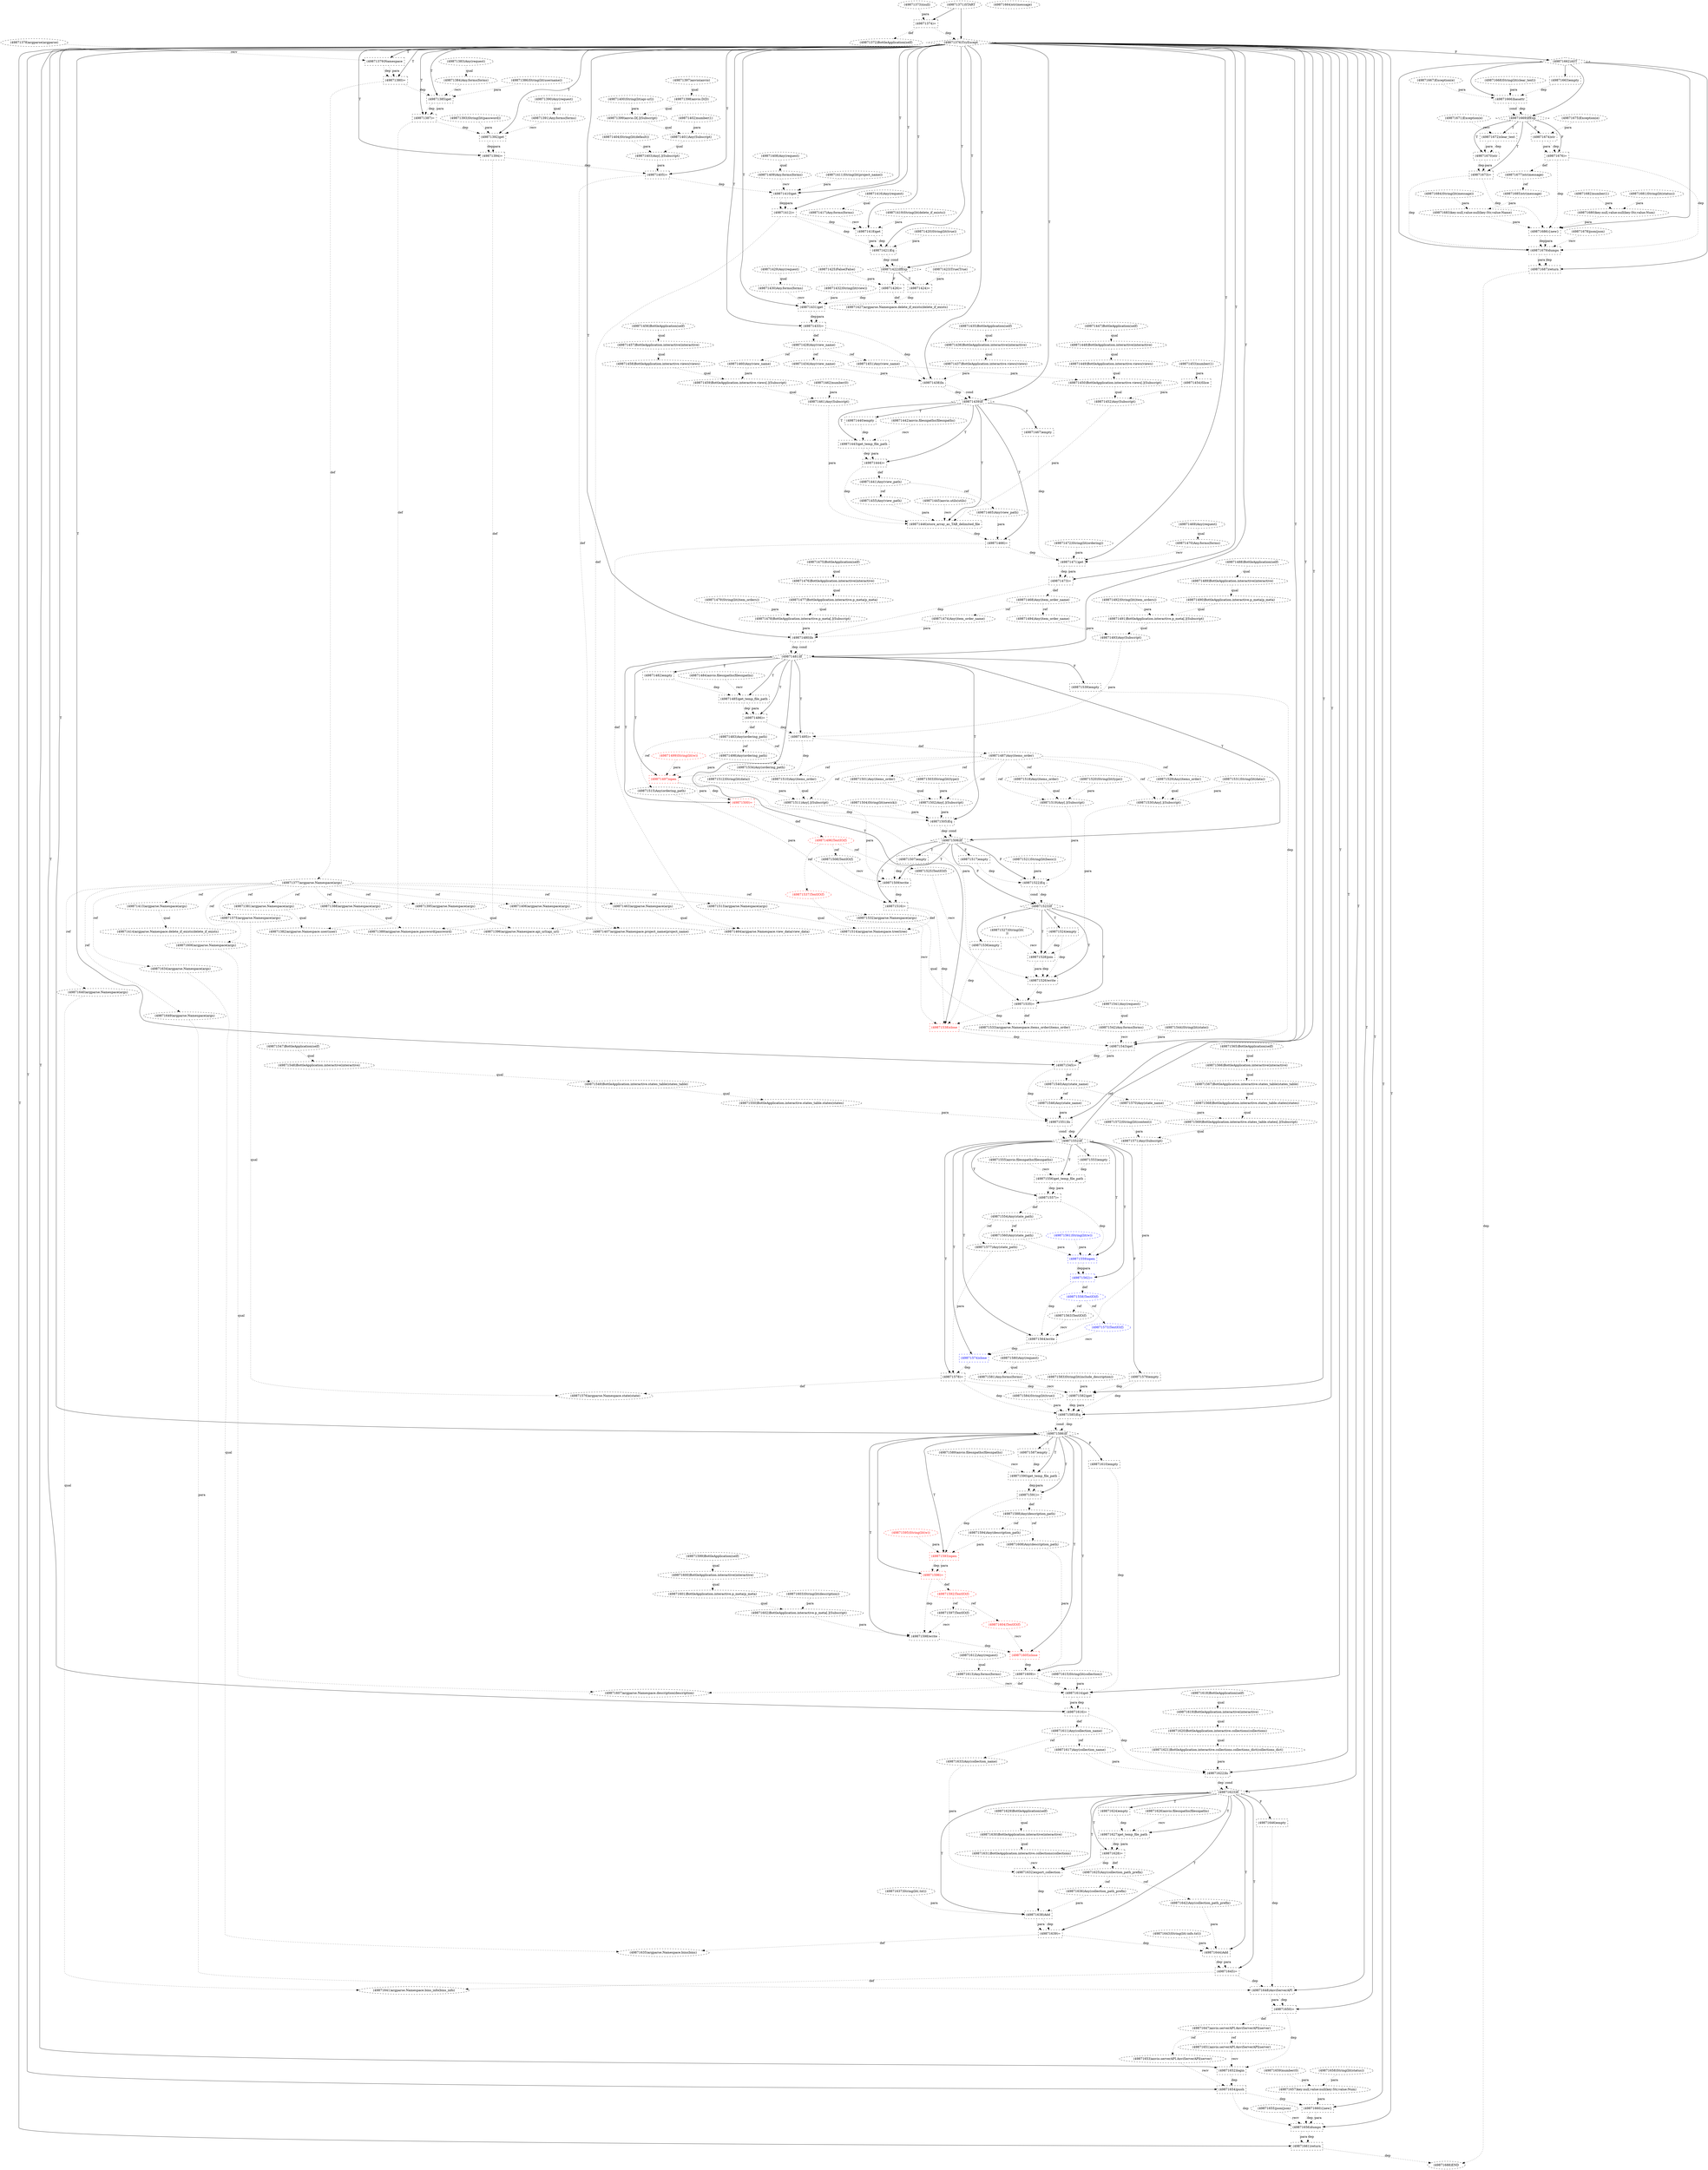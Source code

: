 digraph G {
1 [label="(49871549)BottleApplication.interactive.states_table(states_table)" shape=ellipse style=dashed]
2 [label="(49871556)get_temp_file_path" shape=box style=dashed]
3 [label="(49871573)TextIO(f)" shape=ellipse style=dashed color=blue fontcolor=blue]
4 [label="(49871400)String(lit(api-url))" shape=ellipse style=dashed]
5 [label="(49871588)Any(description_path)" shape=ellipse style=dashed]
6 [label="(49871402)number(1)" shape=ellipse style=dashed]
7 [label="(49871410)get" shape=box style=dashed]
8 [label="(49871525)TextIO(f)" shape=ellipse style=dashed]
9 [label="(49871603)String(lit(description))" shape=ellipse style=dashed]
10 [label="(49871569)BottleApplication.interactive.states_table.states[.](Subscript)" shape=ellipse style=dashed]
11 [label="(49871664)str(message)" shape=ellipse style=dashed]
12 [label="(49871575)argparse.Namespace(args)" shape=ellipse style=dashed]
13 [label="(49871599)BottleApplication(self)" shape=ellipse style=dashed]
14 [label="(49871450)BottleApplication.interactive.views[.](Subscript)" shape=ellipse style=dashed]
15 [label="(49871657)key:null,value:null(key:Str,value:Num)" shape=ellipse style=dashed]
16 [label="(49871606)argparse.Namespace(args)" shape=ellipse style=dashed]
17 [label="(49871397)anvio(anvio)" shape=ellipse style=dashed]
18 [label="(49871446)store_array_as_TAB_delimited_file" shape=box style=dashed]
19 [label="(49871526)write" shape=box style=dashed]
20 [label="(49871419)String(lit(delete_if_exists))" shape=ellipse style=dashed]
21 [label="(49871477)BottleApplication.interactive.p_meta(p_meta)" shape=ellipse style=dashed]
22 [label="(49871625)Any(collection_path_prefix)" shape=ellipse style=dashed]
23 [label="(49871386)String(lit(username))" shape=ellipse style=dashed]
24 [label="(49871576)argparse.Namespace.state(state)" shape=ellipse style=dashed]
25 [label="(49871684)String(lit(message))" shape=ellipse style=dashed]
26 [label="(49871387)=" shape=box style=dashed]
27 [label="(49871377)argparse.Namespace(args)" shape=ellipse style=dashed]
28 [label="(49871435)BottleApplication(self)" shape=ellipse style=dashed]
29 [label="(49871578)=" shape=box style=dashed]
30 [label="(49871613)Any.forms(forms)" shape=ellipse style=dashed]
31 [label="(49871636)Any(collection_path_prefix)" shape=ellipse style=dashed]
32 [label="(49871567)BottleApplication.interactive.states_table(states_table)" shape=ellipse style=dashed]
33 [label="(49871560)Any(state_path)" shape=ellipse style=dashed]
34 [label="(49871688)END" style=dashed]
35 [label="(49871548)BottleApplication.interactive(interactive)" shape=ellipse style=dashed]
36 [label="(49871383)Any(request)" shape=ellipse style=dashed]
37 [label="(49871638)Add" shape=box style=dashed]
38 [label="(49871559)open" shape=box style=dashed color=blue fontcolor=blue]
39 [label="(49871595)String(lit(w))" shape=ellipse style=dashed color=red fontcolor=red]
40 [label="(49871384)Any.forms(forms)" shape=ellipse style=dashed]
41 [label="(49871452)Any(Subscript)" shape=ellipse style=dashed]
42 [label="(49871656)dumps" shape=box style=dashed]
43 [label="(49871564)write" shape=box style=dashed]
44 [label="(49871621)BottleApplication.interactive.collections.collections_dict(collections_dict)" shape=ellipse style=dashed]
45 [label="(49871626)anvio.filesnpaths(filesnpaths)" shape=ellipse style=dashed]
46 [label="(49871460)Any(view_name)" shape=ellipse style=dashed]
47 [label="(49871497)open" shape=box style=dashed color=red fontcolor=red]
48 [label="(49871543)get" shape=box style=dashed]
49 [label="(49871517)empty" shape=box style=dashed]
50 [label="(49871583)String(lit(include_description))" shape=ellipse style=dashed]
51 [label="(49871687)return" shape=box style=dashed]
52 [label="(49871424)=" shape=box style=dashed]
53 [label="(49871493)Any(Subscript)" shape=ellipse style=dashed]
54 [label="(49871439)If" shape=diamond style=dashed]
55 [label="(49871529)Any(items_order)" shape=ellipse style=dashed]
56 [label="(49871466)=" shape=box style=dashed]
57 [label="(49871520)String(lit(type))" shape=ellipse style=dashed]
58 [label="(49871633)Any(collection_name)" shape=ellipse style=dashed]
59 [label="(49871607)argparse.Namespace.description(description)" shape=ellipse style=dashed]
60 [label="(49871433)=" shape=box style=dashed]
61 [label="(49871485)get_temp_file_path" shape=box style=dashed]
62 [label="(49871642)Any(collection_path_prefix)" shape=ellipse style=dashed]
63 [label="(49871514)argparse.Namespace.tree(tree)" shape=ellipse style=dashed]
64 [label="(49871652)login" shape=box style=dashed]
65 [label="(49871401)Any(Subscript)" shape=ellipse style=dashed]
66 [label="(49871437)BottleApplication.interactive.views(views)" shape=ellipse style=dashed]
67 [label="(49871445)anvio.utils(utils)" shape=ellipse style=dashed]
68 [label="(49871388)argparse.Namespace(args)" shape=ellipse style=dashed]
69 [label="(49871521)String(lit(basic))" shape=ellipse style=dashed]
70 [label="(49871389)argparse.Namespace.password(password)" shape=ellipse style=dashed]
71 [label="(49871449)BottleApplication.interactive.views(views)" shape=ellipse style=dashed]
72 [label="(49871404)String(lit(default))" shape=ellipse style=dashed]
73 [label="(49871666)hasattr" shape=box style=dashed]
74 [label="(49871673)=" shape=box style=dashed]
75 [label="(49871541)Any(request)" shape=ellipse style=dashed]
76 [label="(49871676)=" shape=box style=dashed]
77 [label="(49871632)export_collection" shape=box style=dashed]
78 [label="(49871486)=" shape=box style=dashed]
79 [label="(49871483)Any(ordering_path)" shape=ellipse style=dashed]
80 [label="(49871570)Any(state_name)" shape=ellipse style=dashed]
81 [label="(49871600)BottleApplication.interactive(interactive)" shape=ellipse style=dashed]
82 [label="(49871577)Any(state_path)" shape=ellipse style=dashed]
83 [label="(49871456)BottleApplication(self)" shape=ellipse style=dashed]
84 [label="(49871503)String(lit(type))" shape=ellipse style=dashed]
85 [label="(49871637)String(lit(.txt))" shape=ellipse style=dashed]
86 [label="(49871475)BottleApplication(self)" shape=ellipse style=dashed]
87 [label="(49871478)BottleApplication.interactive.p_meta[.](Subscript)" shape=ellipse style=dashed]
88 [label="(49871610)empty" shape=box style=dashed]
89 [label="(49871647)anvio.serverAPI.AnviServerAPI(server)" shape=ellipse style=dashed]
90 [label="(49871624)empty" shape=box style=dashed]
91 [label="(49871506)If" shape=diamond style=dashed]
92 [label="(49871685)str(message)" shape=ellipse style=dashed]
93 [label="(49871434)Any(view_name)" shape=ellipse style=dashed]
94 [label="(49871571)Any(Subscript)" shape=ellipse style=dashed]
95 [label="(49871426)=" shape=box style=dashed]
96 [label="(49871653)anvio.serverAPI.AnviServerAPI(server)" shape=ellipse style=dashed]
97 [label="(49871502)Any[.](Subscript)" shape=ellipse style=dashed]
98 [label="(49871623)If" shape=diamond style=dashed]
99 [label="(49871436)BottleApplication.interactive(interactive)" shape=ellipse style=dashed]
100 [label="(49871504)String(lit(newick))" shape=ellipse style=dashed]
101 [label="(49871557)=" shape=box style=dashed]
102 [label="(49871385)get" shape=box style=dashed]
103 [label="(49871654)push" shape=box style=dashed]
104 [label="(49871561)String(lit(w))" shape=ellipse style=dashed color=blue fontcolor=blue]
105 [label="(49871643)String(lit(-info.txt))" shape=ellipse style=dashed]
106 [label="(49871420)String(lit(true))" shape=ellipse style=dashed]
107 [label="(49871562)=" shape=box style=dashed color=blue fontcolor=blue]
108 [label="(49871598)write" shape=box style=dashed]
109 [label="(49871412)=" shape=box style=dashed]
110 [label="(49871398)anvio.D(D)" shape=ellipse style=dashed]
111 [label="(49871622)In" shape=box style=dashed]
112 [label="(49871453)number(1)" shape=ellipse style=dashed]
113 [label="(49871407)argparse.Namespace.project_name(project_name)" shape=ellipse style=dashed]
114 [label="(49871425)False(False)" shape=ellipse style=dashed]
115 [label="(49871472)String(lit(ordering))" shape=ellipse style=dashed]
116 [label="(49871394)=" shape=box style=dashed]
117 [label="(49871470)Any.forms(forms)" shape=ellipse style=dashed]
118 [label="(49871592)TextIO(f)" shape=ellipse style=dashed color=red fontcolor=red]
119 [label="(49871471)get" shape=box style=dashed]
120 [label="(49871655)json(json)" shape=ellipse style=dashed]
121 [label="(49871465)Any(view_path)" shape=ellipse style=dashed]
122 [label="(49871566)BottleApplication.interactive(interactive)" shape=ellipse style=dashed]
123 [label="(49871568)BottleApplication.interactive.states_table.states(states)" shape=ellipse style=dashed]
124 [label="(49871481)If" shape=diamond style=dashed]
125 [label="(49871484)anvio.filesnpaths(filesnpaths)" shape=ellipse style=dashed]
126 [label="(49871581)Any.forms(forms)" shape=ellipse style=dashed]
127 [label="(49871646)empty" shape=box style=dashed]
128 [label="(49871429)Any(request)" shape=ellipse style=dashed]
129 [label="(49871601)BottleApplication.interactive.p_meta(p_meta)" shape=ellipse style=dashed]
130 [label="(49871430)Any.forms(forms)" shape=ellipse style=dashed]
131 [label="(49871528)join" shape=box style=dashed]
132 [label="(49871408)Any(request)" shape=ellipse style=dashed]
133 [label="(49871488)BottleApplication(self)" shape=ellipse style=dashed]
134 [label="(49871457)BottleApplication.interactive(interactive)" shape=ellipse style=dashed]
135 [label="(49871551)In" shape=box style=dashed]
136 [label="(49871597)TextIO(f)" shape=ellipse style=dashed]
137 [label="(49871391)Any.forms(forms)" shape=ellipse style=dashed]
138 [label="(49871489)BottleApplication.interactive(interactive)" shape=ellipse style=dashed]
139 [label="(49871508)TextIO(f)" shape=ellipse style=dashed]
140 [label="(49871584)String(lit(true))" shape=ellipse style=dashed]
141 [label="(49871390)Any(request)" shape=ellipse style=dashed]
142 [label="(49871651)anvio.serverAPI.AnviServerAPI(server)" shape=ellipse style=dashed]
143 [label="(49871558)TextIO(f)" shape=ellipse style=dashed color=blue fontcolor=blue]
144 [label="(49871403)Any[.](Subscript)" shape=ellipse style=dashed]
145 [label="(49871661)return" shape=box style=dashed]
146 [label="(49871616)=" shape=box style=dashed]
147 [label="(49871509)write" shape=box style=dashed]
148 [label="(49871409)Any.forms(forms)" shape=ellipse style=dashed]
149 [label="(49871444)=" shape=box style=dashed]
150 [label="(49871447)BottleApplication(self)" shape=ellipse style=dashed]
151 [label="(49871494)Any(item_order_name)" shape=ellipse style=dashed]
152 [label="(49871496)TextIO(f)" shape=ellipse style=dashed color=red fontcolor=red]
153 [label="(49871683)key:null,value:null(key:Str,value:Name)" shape=ellipse style=dashed]
154 [label="(49871468)Any(item_order_name)" shape=ellipse style=dashed]
155 [label="(49871640)argparse.Namespace(args)" shape=ellipse style=dashed]
156 [label="(49871615)String(lit(collection))" shape=ellipse style=dashed]
157 [label="(49871476)BottleApplication.interactive(interactive)" shape=ellipse style=dashed]
158 [label="(49871635)argparse.Namespace.bins(bins)" shape=ellipse style=dashed]
159 [label="(49871431)get" shape=box style=dashed]
160 [label="(49871498)Any(ordering_path)" shape=ellipse style=dashed]
161 [label="(49871671)Exception(e)" shape=ellipse style=dashed]
162 [label="(49871423)True(True)" shape=ellipse style=dashed]
163 [label="(49871672)clear_text" shape=box style=dashed]
164 [label="(49871586)If" shape=diamond style=dashed]
165 [label="(49871619)BottleApplication.interactive(interactive)" shape=ellipse style=dashed]
166 [label="(49871582)get" shape=box style=dashed]
167 [label="(49871579)empty" shape=box style=dashed]
168 [label="(49871668)String(lit(clear_text))" shape=ellipse style=dashed]
169 [label="(49871627)get_temp_file_path" shape=box style=dashed]
170 [label="(49871414)argparse.Namespace.delete_if_exists(delete_if_exists)" shape=ellipse style=dashed]
171 [label="(49871534)Any(ordering_path)" shape=ellipse style=dashed]
172 [label="(49871451)Any(view_name)" shape=ellipse style=dashed]
173 [label="(49871554)Any(state_path)" shape=ellipse style=dashed]
174 [label="(49871418)get" shape=box style=dashed]
175 [label="(49871480)In" shape=box style=dashed]
176 [label="(49871461)Any(Subscript)" shape=ellipse style=dashed]
177 [label="(49871608)Any(description_path)" shape=ellipse style=dashed]
178 [label="(49871580)Any(request)" shape=ellipse style=dashed]
179 [label="(49871518)Any(items_order)" shape=ellipse style=dashed]
180 [label="(49871428)Any(view_name)" shape=ellipse style=dashed]
181 [label="(49871482)empty" shape=box style=dashed]
182 [label="(49871670)str" shape=box style=dashed]
183 [label="(49871474)Any(item_order_name)" shape=ellipse style=dashed]
184 [label="(49871641)argparse.Namespace.bins_info(bins_info)" shape=ellipse style=dashed]
185 [label="(49871396)argparse.Namespace.api_url(api_url)" shape=ellipse style=dashed]
186 [label="(49871427)argparse.Namespace.delete_if_exists(delete_if_exists)" shape=ellipse style=dashed]
187 [label="(49871605)close" shape=box style=dashed color=red fontcolor=red]
188 [label="(49871658)String(lit(status))" shape=ellipse style=dashed]
189 [label="(49871612)Any(request)" shape=ellipse style=dashed]
190 [label="(49871614)get" shape=box style=dashed]
191 [label="(49871677)str(message)" shape=ellipse style=dashed]
192 [label="(49871648)AnviServerAPI" shape=box style=dashed]
193 [label="(49871587)empty" shape=box style=dashed]
194 [label="(49871617)Any(collection_name)" shape=ellipse style=dashed]
195 [label="(49871406)argparse.Namespace(args)" shape=ellipse style=dashed]
196 [label="(49871395)argparse.Namespace(args)" shape=ellipse style=dashed]
197 [label="(49871565)BottleApplication(self)" shape=ellipse style=dashed]
198 [label="(49871455)Any(view_path)" shape=ellipse style=dashed]
199 [label="(49871531)String(lit(data))" shape=ellipse style=dashed]
200 [label="(49871532)argparse.Namespace(args)" shape=ellipse style=dashed]
201 [label="(49871411)String(lit(project_name))" shape=ellipse style=dashed]
202 [label="(49871443)get_temp_file_path" shape=box style=dashed]
203 [label="(49871593)open" shape=box style=dashed color=red fontcolor=red]
204 [label="(49871458)BottleApplication.interactive.views(views)" shape=ellipse style=dashed]
205 [label="(49871417)Any.forms(forms)" shape=ellipse style=dashed]
206 [label="(49871650)=" shape=box style=dashed]
207 [label="(49871469)Any(request)" shape=ellipse style=dashed]
208 [label="(49871511)Any[.](Subscript)" shape=ellipse style=dashed]
209 [label="(49871630)BottleApplication.interactive(interactive)" shape=ellipse style=dashed]
210 [label="(49871382)argparse.Namespace.user(user)" shape=ellipse style=dashed]
211 [label="(49871512)String(lit(data))" shape=ellipse style=dashed]
212 [label="(49871589)anvio.filesnpaths(filesnpaths)" shape=ellipse style=dashed]
213 [label="(49871381)argparse.Namespace(args)" shape=ellipse style=dashed]
214 [label="(49871374)=" shape=box style=dashed]
215 [label="(49871649)argparse.Namespace(args)" shape=ellipse style=dashed]
216 [label="(49871464)argparse.Namespace.view_data(view_data)" shape=ellipse style=dashed]
217 [label="(49871572)String(lit(content))" shape=ellipse style=dashed]
218 [label="(49871634)argparse.Namespace(args)" shape=ellipse style=dashed]
219 [label="(49871422)IfExp" shape=diamond style=dashed]
220 [label="(49871662)AST" shape=diamond style=dashed]
221 [label="(49871620)BottleApplication.interactive.collections(collections)" shape=ellipse style=dashed]
222 [label="(49871639)=" shape=box style=dashed]
223 [label="(49871596)=" shape=box style=dashed color=red fontcolor=red]
224 [label="(49871544)String(lit(state))" shape=ellipse style=dashed]
225 [label="(49871537)TextIO(f)" shape=ellipse style=dashed color=red fontcolor=red]
226 [label="(49871378)argparse(argparse)" shape=ellipse style=dashed]
227 [label="(49871491)BottleApplication.interactive.p_meta[.](Subscript)" shape=ellipse style=dashed]
228 [label="(49871680)key:null,value:null(key:Str,value:Num)" shape=ellipse style=dashed]
229 [label="(49871659)number(0)" shape=ellipse style=dashed]
230 [label="(49871553)empty" shape=box style=dashed]
231 [label="(49871522)Eq" shape=box style=dashed]
232 [label="(49871530)Any[.](Subscript)" shape=ellipse style=dashed]
233 [label="(49871631)BottleApplication.interactive.collections(collections)" shape=ellipse style=dashed]
234 [label="(49871416)Any(request)" shape=ellipse style=dashed]
235 [label="(49871674)str" shape=box style=dashed]
236 [label="(49871438)In" shape=box style=dashed]
237 [label="(49871590)get_temp_file_path" shape=box style=dashed]
238 [label="(49871552)If" shape=diamond style=dashed]
239 [label="(49871669)IfExp" shape=diamond style=dashed]
240 [label="(49871679)dumps" shape=box style=dashed]
241 [label="(49871536)empty" shape=box style=dashed]
242 [label="(49871550)BottleApplication.interactive.states_table.states(states)" shape=ellipse style=dashed]
243 [label="(49871507)empty" shape=box style=dashed]
244 [label="(49871542)Any.forms(forms)" shape=ellipse style=dashed]
245 [label="(49871618)BottleApplication(self)" shape=ellipse style=dashed]
246 [label="(49871681)String(lit(status))" shape=ellipse style=dashed]
247 [label="(49871519)Any[.](Subscript)" shape=ellipse style=dashed]
248 [label="(49871513)argparse.Namespace(args)" shape=ellipse style=dashed]
249 [label="(49871602)BottleApplication.interactive.p_meta[.](Subscript)" shape=ellipse style=dashed]
250 [label="(49871442)anvio.filesnpaths(filesnpaths)" shape=ellipse style=dashed]
251 [label="(49871441)Any(view_path)" shape=ellipse style=dashed]
252 [label="(49871609)=" shape=box style=dashed]
253 [label="(49871538)close" shape=box style=dashed color=red fontcolor=red]
254 [label="(49871492)String(lit(item_orders))" shape=ellipse style=dashed]
255 [label="(49871644)Add" shape=box style=dashed]
256 [label="(49871373)(null)" shape=ellipse style=dashed]
257 [label="(49871405)=" shape=box style=dashed]
258 [label="(49871629)BottleApplication(self)" shape=ellipse style=dashed]
259 [label="(49871527)String(lit(
))" shape=ellipse style=dashed]
260 [label="(49871495)=" shape=box style=dashed]
261 [label="(49871448)BottleApplication.interactive(interactive)" shape=ellipse style=dashed]
262 [label="(49871660){new}" shape=box style=dashed]
263 [label="(49871667)Exception(e)" shape=ellipse style=dashed]
264 [label="(49871533)argparse.Namespace.items_order(items_order)" shape=ellipse style=dashed]
265 [label="(49871547)BottleApplication(self)" shape=ellipse style=dashed]
266 [label="(49871372)BottleApplication(self)" shape=ellipse style=dashed]
267 [label="(49871399)anvio.D[.](Subscript)" shape=ellipse style=dashed]
268 [label="(49871376)TryExcept" shape=diamond style=dashed]
269 [label="(49871392)get" shape=box style=dashed]
270 [label="(49871479)String(lit(item_orders))" shape=ellipse style=dashed]
271 [label="(49871393)String(lit(password))" shape=ellipse style=dashed]
272 [label="(49871413)argparse.Namespace(args)" shape=ellipse style=dashed]
273 [label="(49871467)empty" shape=box style=dashed]
274 [label="(49871682)number(1)" shape=ellipse style=dashed]
275 [label="(49871515)Any(ordering_path)" shape=ellipse style=dashed]
276 [label="(49871379)Namespace" shape=box style=dashed]
277 [label="(49871462)number(0)" shape=ellipse style=dashed]
278 [label="(49871371)START" style=dashed]
279 [label="(49871432)String(lit(view))" shape=ellipse style=dashed]
280 [label="(49871490)BottleApplication.interactive.p_meta(p_meta)" shape=ellipse style=dashed]
281 [label="(49871524)empty" shape=box style=dashed]
282 [label="(49871539)empty" shape=box style=dashed]
283 [label="(49871594)Any(description_path)" shape=ellipse style=dashed]
284 [label="(49871459)BottleApplication.interactive.views[.](Subscript)" shape=ellipse style=dashed]
285 [label="(49871463)argparse.Namespace(args)" shape=ellipse style=dashed]
286 [label="(49871440)empty" shape=box style=dashed]
287 [label="(49871574)close" shape=box style=dashed color=blue fontcolor=blue]
288 [label="(49871663)empty" shape=box style=dashed]
289 [label="(49871540)Any(state_name)" shape=ellipse style=dashed]
290 [label="(49871516)=" shape=box style=dashed]
291 [label="(49871546)Any(state_name)" shape=ellipse style=dashed]
292 [label="(49871563)TextIO(f)" shape=ellipse style=dashed]
293 [label="(49871545)=" shape=box style=dashed]
294 [label="(49871604)TextIO(f)" shape=ellipse style=dashed color=red fontcolor=red]
295 [label="(49871487)Any(items_order)" shape=ellipse style=dashed]
296 [label="(49871686){new}" shape=box style=dashed]
297 [label="(49871678)json(json)" shape=ellipse style=dashed]
298 [label="(49871675)Exception(e)" shape=ellipse style=dashed]
299 [label="(49871380)=" shape=box style=dashed]
300 [label="(49871611)Any(collection_name)" shape=ellipse style=dashed]
301 [label="(49871628)=" shape=box style=dashed]
302 [label="(49871505)Eq" shape=box style=dashed]
303 [label="(49871421)Eq" shape=box style=dashed]
304 [label="(49871535)=" shape=box style=dashed]
305 [label="(49871501)Any(items_order)" shape=ellipse style=dashed]
306 [label="(49871500)=" shape=box style=dashed color=red fontcolor=red]
307 [label="(49871499)String(lit(w))" shape=ellipse style=dashed color=red fontcolor=red]
308 [label="(49871585)Eq" shape=box style=dashed]
309 [label="(49871473)=" shape=box style=dashed]
310 [label="(49871523)If" shape=diamond style=dashed]
311 [label="(49871591)=" shape=box style=dashed]
312 [label="(49871555)anvio.filesnpaths(filesnpaths)" shape=ellipse style=dashed]
313 [label="(49871645)=" shape=box style=dashed]
314 [label="(49871454)Slice" shape=box style=dashed]
315 [label="(49871510)Any(items_order)" shape=ellipse style=dashed]
35 -> 1 [label="qual" style=dotted];
238 -> 2 [label="T"];
312 -> 2 [label="recv" style=dotted];
230 -> 2 [label="dep" style=dotted];
143 -> 3 [label="ref" style=dotted];
311 -> 5 [label="def" style=dotted];
268 -> 7 [label="T"];
148 -> 7 [label="recv" style=dotted];
201 -> 7 [label="para" style=dotted];
257 -> 7 [label="dep" style=dotted];
152 -> 8 [label="ref" style=dotted];
123 -> 10 [label="qual" style=dotted];
80 -> 10 [label="para" style=dotted];
27 -> 12 [label="ref" style=dotted];
71 -> 14 [label="qual" style=dotted];
172 -> 14 [label="para" style=dotted];
188 -> 15 [label="para" style=dotted];
229 -> 15 [label="para" style=dotted];
27 -> 16 [label="ref" style=dotted];
54 -> 18 [label="T"];
67 -> 18 [label="recv" style=dotted];
41 -> 18 [label="para" style=dotted];
198 -> 18 [label="para" style=dotted];
176 -> 18 [label="para" style=dotted];
149 -> 18 [label="dep" style=dotted];
310 -> 19 [label="T"];
8 -> 19 [label="recv" style=dotted];
131 -> 19 [label="dep" style=dotted];
131 -> 19 [label="para" style=dotted];
281 -> 19 [label="dep" style=dotted];
157 -> 21 [label="qual" style=dotted];
301 -> 22 [label="def" style=dotted];
12 -> 24 [label="qual" style=dotted];
29 -> 24 [label="def" style=dotted];
268 -> 26 [label="T"];
102 -> 26 [label="dep" style=dotted];
102 -> 26 [label="para" style=dotted];
299 -> 27 [label="def" style=dotted];
238 -> 29 [label="T"];
82 -> 29 [label="para" style=dotted];
287 -> 29 [label="dep" style=dotted];
189 -> 30 [label="qual" style=dotted];
22 -> 31 [label="ref" style=dotted];
122 -> 32 [label="qual" style=dotted];
173 -> 33 [label="ref" style=dotted];
51 -> 34 [label="dep" style=dotted];
145 -> 34 [label="dep" style=dotted];
265 -> 35 [label="qual" style=dotted];
98 -> 37 [label="T"];
31 -> 37 [label="para" style=dotted];
85 -> 37 [label="para" style=dotted];
77 -> 37 [label="dep" style=dotted];
238 -> 38 [label="T"];
33 -> 38 [label="para" style=dotted];
104 -> 38 [label="para" style=dotted];
101 -> 38 [label="dep" style=dotted];
36 -> 40 [label="qual" style=dotted];
14 -> 41 [label="qual" style=dotted];
314 -> 41 [label="para" style=dotted];
268 -> 42 [label="T"];
120 -> 42 [label="recv" style=dotted];
262 -> 42 [label="dep" style=dotted];
262 -> 42 [label="para" style=dotted];
103 -> 42 [label="dep" style=dotted];
238 -> 43 [label="T"];
292 -> 43 [label="recv" style=dotted];
94 -> 43 [label="para" style=dotted];
107 -> 43 [label="dep" style=dotted];
221 -> 44 [label="qual" style=dotted];
180 -> 46 [label="ref" style=dotted];
124 -> 47 [label="T"];
160 -> 47 [label="para" style=dotted];
307 -> 47 [label="para" style=dotted];
260 -> 47 [label="dep" style=dotted];
268 -> 48 [label="T"];
244 -> 48 [label="recv" style=dotted];
224 -> 48 [label="para" style=dotted];
282 -> 48 [label="dep" style=dotted];
253 -> 48 [label="dep" style=dotted];
91 -> 49 [label="F"];
220 -> 51 [label="" style=solid];
240 -> 51 [label="dep" style=dotted];
240 -> 51 [label="para" style=dotted];
219 -> 52 [label="T"];
162 -> 52 [label="para" style=dotted];
227 -> 53 [label="qual" style=dotted];
151 -> 53 [label="para" style=dotted];
268 -> 54 [label="T"];
236 -> 54 [label="dep" style=dotted];
236 -> 54 [label="cond" style=dotted];
295 -> 55 [label="ref" style=dotted];
54 -> 56 [label="T"];
121 -> 56 [label="para" style=dotted];
18 -> 56 [label="dep" style=dotted];
300 -> 58 [label="ref" style=dotted];
16 -> 59 [label="qual" style=dotted];
252 -> 59 [label="def" style=dotted];
268 -> 60 [label="T"];
159 -> 60 [label="dep" style=dotted];
159 -> 60 [label="para" style=dotted];
124 -> 61 [label="T"];
125 -> 61 [label="recv" style=dotted];
181 -> 61 [label="dep" style=dotted];
22 -> 62 [label="ref" style=dotted];
248 -> 63 [label="qual" style=dotted];
290 -> 63 [label="def" style=dotted];
268 -> 64 [label="T"];
142 -> 64 [label="recv" style=dotted];
206 -> 64 [label="dep" style=dotted];
267 -> 65 [label="qual" style=dotted];
6 -> 65 [label="para" style=dotted];
99 -> 66 [label="qual" style=dotted];
27 -> 68 [label="ref" style=dotted];
68 -> 70 [label="qual" style=dotted];
116 -> 70 [label="def" style=dotted];
261 -> 71 [label="qual" style=dotted];
220 -> 73 [label="" style=solid];
263 -> 73 [label="para" style=dotted];
168 -> 73 [label="para" style=dotted];
288 -> 73 [label="dep" style=dotted];
239 -> 74 [label="T"];
182 -> 74 [label="dep" style=dotted];
182 -> 74 [label="para" style=dotted];
239 -> 76 [label="F"];
235 -> 76 [label="dep" style=dotted];
235 -> 76 [label="para" style=dotted];
98 -> 77 [label="T"];
233 -> 77 [label="recv" style=dotted];
58 -> 77 [label="para" style=dotted];
301 -> 77 [label="dep" style=dotted];
124 -> 78 [label="T"];
61 -> 78 [label="dep" style=dotted];
61 -> 78 [label="para" style=dotted];
78 -> 79 [label="def" style=dotted];
289 -> 80 [label="ref" style=dotted];
13 -> 81 [label="qual" style=dotted];
173 -> 82 [label="ref" style=dotted];
21 -> 87 [label="qual" style=dotted];
270 -> 87 [label="para" style=dotted];
164 -> 88 [label="F"];
206 -> 89 [label="def" style=dotted];
98 -> 90 [label="T"];
124 -> 91 [label="T"];
302 -> 91 [label="dep" style=dotted];
302 -> 91 [label="cond" style=dotted];
191 -> 92 [label="ref" style=dotted];
180 -> 93 [label="ref" style=dotted];
10 -> 94 [label="qual" style=dotted];
217 -> 94 [label="para" style=dotted];
219 -> 95 [label="F"];
114 -> 95 [label="para" style=dotted];
89 -> 96 [label="ref" style=dotted];
305 -> 97 [label="qual" style=dotted];
84 -> 97 [label="para" style=dotted];
295 -> 97 [label="ref" style=dotted];
268 -> 98 [label="T"];
111 -> 98 [label="dep" style=dotted];
111 -> 98 [label="cond" style=dotted];
28 -> 99 [label="qual" style=dotted];
238 -> 101 [label="T"];
2 -> 101 [label="dep" style=dotted];
2 -> 101 [label="para" style=dotted];
268 -> 102 [label="T"];
40 -> 102 [label="recv" style=dotted];
23 -> 102 [label="para" style=dotted];
299 -> 102 [label="dep" style=dotted];
268 -> 103 [label="T"];
96 -> 103 [label="recv" style=dotted];
64 -> 103 [label="dep" style=dotted];
238 -> 107 [label="T"];
38 -> 107 [label="dep" style=dotted];
38 -> 107 [label="para" style=dotted];
164 -> 108 [label="T"];
136 -> 108 [label="recv" style=dotted];
249 -> 108 [label="para" style=dotted];
223 -> 108 [label="dep" style=dotted];
268 -> 109 [label="T"];
7 -> 109 [label="dep" style=dotted];
7 -> 109 [label="para" style=dotted];
17 -> 110 [label="qual" style=dotted];
268 -> 111 [label="T"];
194 -> 111 [label="para" style=dotted];
44 -> 111 [label="para" style=dotted];
146 -> 111 [label="dep" style=dotted];
195 -> 113 [label="qual" style=dotted];
109 -> 113 [label="def" style=dotted];
268 -> 116 [label="T"];
269 -> 116 [label="dep" style=dotted];
269 -> 116 [label="para" style=dotted];
207 -> 117 [label="qual" style=dotted];
223 -> 118 [label="def" style=dotted];
268 -> 119 [label="T"];
117 -> 119 [label="recv" style=dotted];
115 -> 119 [label="para" style=dotted];
56 -> 119 [label="dep" style=dotted];
273 -> 119 [label="dep" style=dotted];
251 -> 121 [label="ref" style=dotted];
197 -> 122 [label="qual" style=dotted];
32 -> 123 [label="qual" style=dotted];
268 -> 124 [label="T"];
175 -> 124 [label="dep" style=dotted];
175 -> 124 [label="cond" style=dotted];
178 -> 126 [label="qual" style=dotted];
98 -> 127 [label="F"];
81 -> 129 [label="qual" style=dotted];
128 -> 130 [label="qual" style=dotted];
310 -> 131 [label="T"];
259 -> 131 [label="recv" style=dotted];
232 -> 131 [label="para" style=dotted];
281 -> 131 [label="dep" style=dotted];
83 -> 134 [label="qual" style=dotted];
268 -> 135 [label="T"];
291 -> 135 [label="para" style=dotted];
242 -> 135 [label="para" style=dotted];
293 -> 135 [label="dep" style=dotted];
118 -> 136 [label="ref" style=dotted];
141 -> 137 [label="qual" style=dotted];
133 -> 138 [label="qual" style=dotted];
152 -> 139 [label="ref" style=dotted];
89 -> 142 [label="ref" style=dotted];
107 -> 143 [label="def" style=dotted];
65 -> 144 [label="qual" style=dotted];
72 -> 144 [label="para" style=dotted];
268 -> 145 [label="T"];
42 -> 145 [label="dep" style=dotted];
42 -> 145 [label="para" style=dotted];
268 -> 146 [label="T"];
190 -> 146 [label="dep" style=dotted];
190 -> 146 [label="para" style=dotted];
91 -> 147 [label="T"];
139 -> 147 [label="recv" style=dotted];
208 -> 147 [label="para" style=dotted];
243 -> 147 [label="dep" style=dotted];
132 -> 148 [label="qual" style=dotted];
54 -> 149 [label="T"];
202 -> 149 [label="dep" style=dotted];
202 -> 149 [label="para" style=dotted];
154 -> 151 [label="ref" style=dotted];
306 -> 152 [label="def" style=dotted];
25 -> 153 [label="para" style=dotted];
92 -> 153 [label="para" style=dotted];
309 -> 154 [label="def" style=dotted];
27 -> 155 [label="ref" style=dotted];
86 -> 157 [label="qual" style=dotted];
218 -> 158 [label="qual" style=dotted];
222 -> 158 [label="def" style=dotted];
268 -> 159 [label="T"];
130 -> 159 [label="recv" style=dotted];
279 -> 159 [label="para" style=dotted];
95 -> 159 [label="dep" style=dotted];
52 -> 159 [label="dep" style=dotted];
79 -> 160 [label="ref" style=dotted];
239 -> 163 [label="T"];
161 -> 163 [label="recv" style=dotted];
268 -> 164 [label="T"];
308 -> 164 [label="dep" style=dotted];
308 -> 164 [label="cond" style=dotted];
245 -> 165 [label="qual" style=dotted];
268 -> 166 [label="T"];
126 -> 166 [label="recv" style=dotted];
50 -> 166 [label="para" style=dotted];
167 -> 166 [label="dep" style=dotted];
29 -> 166 [label="dep" style=dotted];
238 -> 167 [label="F"];
98 -> 169 [label="T"];
45 -> 169 [label="recv" style=dotted];
90 -> 169 [label="dep" style=dotted];
272 -> 170 [label="qual" style=dotted];
79 -> 171 [label="ref" style=dotted];
180 -> 172 [label="ref" style=dotted];
101 -> 173 [label="def" style=dotted];
268 -> 174 [label="T"];
205 -> 174 [label="recv" style=dotted];
20 -> 174 [label="para" style=dotted];
109 -> 174 [label="dep" style=dotted];
268 -> 175 [label="T"];
183 -> 175 [label="para" style=dotted];
87 -> 175 [label="para" style=dotted];
309 -> 175 [label="dep" style=dotted];
284 -> 176 [label="qual" style=dotted];
277 -> 176 [label="para" style=dotted];
5 -> 177 [label="ref" style=dotted];
295 -> 179 [label="ref" style=dotted];
60 -> 180 [label="def" style=dotted];
124 -> 181 [label="T"];
239 -> 182 [label="T"];
163 -> 182 [label="dep" style=dotted];
163 -> 182 [label="para" style=dotted];
154 -> 183 [label="ref" style=dotted];
155 -> 184 [label="qual" style=dotted];
313 -> 184 [label="def" style=dotted];
196 -> 185 [label="qual" style=dotted];
257 -> 185 [label="def" style=dotted];
95 -> 186 [label="def" style=dotted];
164 -> 187 [label="T"];
294 -> 187 [label="recv" style=dotted];
108 -> 187 [label="dep" style=dotted];
268 -> 190 [label="T"];
30 -> 190 [label="recv" style=dotted];
156 -> 190 [label="para" style=dotted];
88 -> 190 [label="dep" style=dotted];
252 -> 190 [label="dep" style=dotted];
76 -> 191 [label="def" style=dotted];
268 -> 192 [label="T"];
215 -> 192 [label="para" style=dotted];
127 -> 192 [label="dep" style=dotted];
313 -> 192 [label="dep" style=dotted];
164 -> 193 [label="T"];
300 -> 194 [label="ref" style=dotted];
27 -> 195 [label="ref" style=dotted];
27 -> 196 [label="ref" style=dotted];
251 -> 198 [label="ref" style=dotted];
27 -> 200 [label="ref" style=dotted];
54 -> 202 [label="T"];
250 -> 202 [label="recv" style=dotted];
286 -> 202 [label="dep" style=dotted];
164 -> 203 [label="T"];
283 -> 203 [label="para" style=dotted];
39 -> 203 [label="para" style=dotted];
311 -> 203 [label="dep" style=dotted];
134 -> 204 [label="qual" style=dotted];
234 -> 205 [label="qual" style=dotted];
268 -> 206 [label="T"];
192 -> 206 [label="dep" style=dotted];
192 -> 206 [label="para" style=dotted];
315 -> 208 [label="qual" style=dotted];
211 -> 208 [label="para" style=dotted];
295 -> 208 [label="ref" style=dotted];
258 -> 209 [label="qual" style=dotted];
213 -> 210 [label="qual" style=dotted];
26 -> 210 [label="def" style=dotted];
27 -> 213 [label="ref" style=dotted];
278 -> 214 [label="" style=solid];
256 -> 214 [label="para" style=dotted];
27 -> 215 [label="ref" style=dotted];
285 -> 216 [label="qual" style=dotted];
56 -> 216 [label="def" style=dotted];
27 -> 218 [label="ref" style=dotted];
268 -> 219 [label="T"];
303 -> 219 [label="dep" style=dotted];
303 -> 219 [label="cond" style=dotted];
268 -> 220 [label="F"];
165 -> 221 [label="qual" style=dotted];
98 -> 222 [label="T"];
37 -> 222 [label="dep" style=dotted];
37 -> 222 [label="para" style=dotted];
164 -> 223 [label="T"];
203 -> 223 [label="dep" style=dotted];
203 -> 223 [label="para" style=dotted];
152 -> 225 [label="ref" style=dotted];
280 -> 227 [label="qual" style=dotted];
254 -> 227 [label="para" style=dotted];
246 -> 228 [label="para" style=dotted];
274 -> 228 [label="para" style=dotted];
238 -> 230 [label="T"];
91 -> 231 [label="F"];
247 -> 231 [label="para" style=dotted];
69 -> 231 [label="para" style=dotted];
49 -> 231 [label="dep" style=dotted];
55 -> 232 [label="qual" style=dotted];
199 -> 232 [label="para" style=dotted];
295 -> 232 [label="ref" style=dotted];
209 -> 233 [label="qual" style=dotted];
239 -> 235 [label="F"];
298 -> 235 [label="para" style=dotted];
268 -> 236 [label="T"];
93 -> 236 [label="para" style=dotted];
66 -> 236 [label="para" style=dotted];
60 -> 236 [label="dep" style=dotted];
164 -> 237 [label="T"];
212 -> 237 [label="recv" style=dotted];
193 -> 237 [label="dep" style=dotted];
268 -> 238 [label="T"];
135 -> 238 [label="dep" style=dotted];
135 -> 238 [label="cond" style=dotted];
220 -> 239 [label="" style=solid];
73 -> 239 [label="dep" style=dotted];
73 -> 239 [label="cond" style=dotted];
220 -> 240 [label="" style=solid];
297 -> 240 [label="recv" style=dotted];
296 -> 240 [label="dep" style=dotted];
296 -> 240 [label="para" style=dotted];
74 -> 240 [label="dep" style=dotted];
76 -> 240 [label="dep" style=dotted];
310 -> 241 [label="F"];
1 -> 242 [label="qual" style=dotted];
91 -> 243 [label="T"];
75 -> 244 [label="qual" style=dotted];
179 -> 247 [label="qual" style=dotted];
57 -> 247 [label="para" style=dotted];
295 -> 247 [label="ref" style=dotted];
27 -> 248 [label="ref" style=dotted];
129 -> 249 [label="qual" style=dotted];
9 -> 249 [label="para" style=dotted];
149 -> 251 [label="def" style=dotted];
164 -> 252 [label="T"];
177 -> 252 [label="para" style=dotted];
187 -> 252 [label="dep" style=dotted];
124 -> 253 [label="T"];
225 -> 253 [label="recv" style=dotted];
290 -> 253 [label="dep" style=dotted];
304 -> 253 [label="dep" style=dotted];
241 -> 253 [label="dep" style=dotted];
98 -> 255 [label="T"];
62 -> 255 [label="para" style=dotted];
105 -> 255 [label="para" style=dotted];
222 -> 255 [label="dep" style=dotted];
268 -> 257 [label="T"];
144 -> 257 [label="para" style=dotted];
116 -> 257 [label="dep" style=dotted];
124 -> 260 [label="T"];
53 -> 260 [label="para" style=dotted];
78 -> 260 [label="dep" style=dotted];
150 -> 261 [label="qual" style=dotted];
268 -> 262 [label="T"];
15 -> 262 [label="para" style=dotted];
103 -> 262 [label="dep" style=dotted];
200 -> 264 [label="qual" style=dotted];
304 -> 264 [label="def" style=dotted];
214 -> 266 [label="def" style=dotted];
110 -> 267 [label="qual" style=dotted];
4 -> 267 [label="para" style=dotted];
278 -> 268 [label="" style=solid];
214 -> 268 [label="dep" style=dotted];
268 -> 269 [label="T"];
137 -> 269 [label="recv" style=dotted];
271 -> 269 [label="para" style=dotted];
26 -> 269 [label="dep" style=dotted];
27 -> 272 [label="ref" style=dotted];
54 -> 273 [label="F"];
79 -> 275 [label="ref" style=dotted];
268 -> 276 [label="T"];
226 -> 276 [label="recv" style=dotted];
138 -> 280 [label="qual" style=dotted];
310 -> 281 [label="T"];
124 -> 282 [label="F"];
5 -> 283 [label="ref" style=dotted];
204 -> 284 [label="qual" style=dotted];
46 -> 284 [label="para" style=dotted];
27 -> 285 [label="ref" style=dotted];
54 -> 286 [label="T"];
238 -> 287 [label="T"];
3 -> 287 [label="recv" style=dotted];
43 -> 287 [label="dep" style=dotted];
220 -> 288 [label="" style=solid];
293 -> 289 [label="def" style=dotted];
91 -> 290 [label="T"];
275 -> 290 [label="para" style=dotted];
147 -> 290 [label="dep" style=dotted];
289 -> 291 [label="ref" style=dotted];
143 -> 292 [label="ref" style=dotted];
268 -> 293 [label="T"];
48 -> 293 [label="dep" style=dotted];
48 -> 293 [label="para" style=dotted];
118 -> 294 [label="ref" style=dotted];
260 -> 295 [label="def" style=dotted];
220 -> 296 [label="" style=solid];
228 -> 296 [label="para" style=dotted];
153 -> 296 [label="para" style=dotted];
74 -> 296 [label="dep" style=dotted];
76 -> 296 [label="dep" style=dotted];
268 -> 299 [label="T"];
276 -> 299 [label="dep" style=dotted];
276 -> 299 [label="para" style=dotted];
146 -> 300 [label="def" style=dotted];
98 -> 301 [label="T"];
169 -> 301 [label="dep" style=dotted];
169 -> 301 [label="para" style=dotted];
124 -> 302 [label="T"];
97 -> 302 [label="para" style=dotted];
100 -> 302 [label="para" style=dotted];
306 -> 302 [label="dep" style=dotted];
268 -> 303 [label="T"];
174 -> 303 [label="dep" style=dotted];
174 -> 303 [label="para" style=dotted];
106 -> 303 [label="para" style=dotted];
109 -> 303 [label="dep" style=dotted];
310 -> 304 [label="T"];
171 -> 304 [label="para" style=dotted];
19 -> 304 [label="dep" style=dotted];
295 -> 305 [label="ref" style=dotted];
124 -> 306 [label="T"];
47 -> 306 [label="dep" style=dotted];
47 -> 306 [label="para" style=dotted];
268 -> 308 [label="T"];
166 -> 308 [label="dep" style=dotted];
166 -> 308 [label="para" style=dotted];
140 -> 308 [label="para" style=dotted];
167 -> 308 [label="dep" style=dotted];
29 -> 308 [label="dep" style=dotted];
268 -> 309 [label="T"];
119 -> 309 [label="dep" style=dotted];
119 -> 309 [label="para" style=dotted];
91 -> 310 [label="F"];
231 -> 310 [label="dep" style=dotted];
231 -> 310 [label="cond" style=dotted];
164 -> 311 [label="T"];
237 -> 311 [label="dep" style=dotted];
237 -> 311 [label="para" style=dotted];
98 -> 313 [label="T"];
255 -> 313 [label="dep" style=dotted];
255 -> 313 [label="para" style=dotted];
112 -> 314 [label="para" style=dotted];
295 -> 315 [label="ref" style=dotted];
}